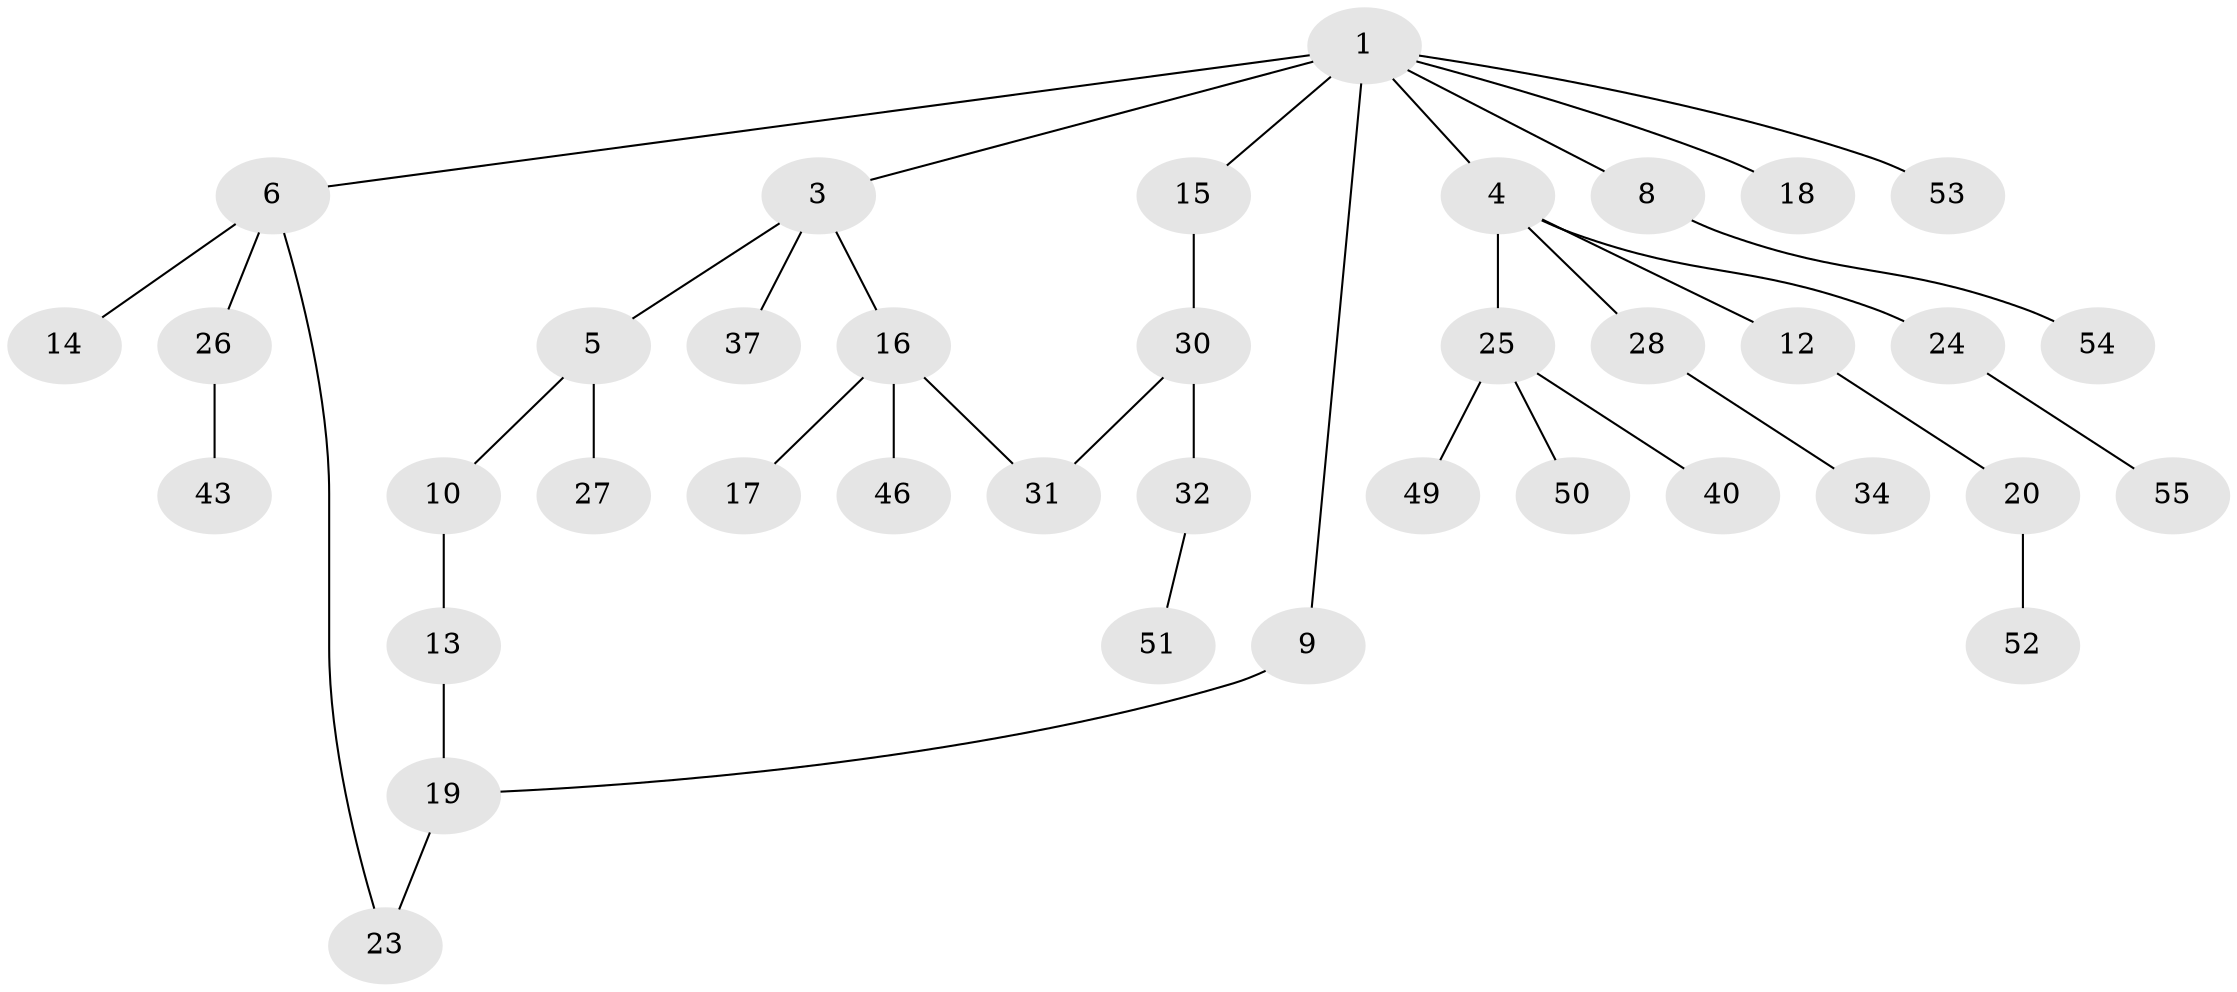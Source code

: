 // original degree distribution, {7: 0.017241379310344827, 3: 0.15517241379310345, 4: 0.1206896551724138, 2: 0.29310344827586204, 1: 0.41379310344827586}
// Generated by graph-tools (version 1.1) at 2025/41/03/06/25 10:41:27]
// undirected, 38 vertices, 40 edges
graph export_dot {
graph [start="1"]
  node [color=gray90,style=filled];
  1 [super="+2"];
  3 [super="+7"];
  4 [super="+22"];
  5 [super="+21"];
  6 [super="+11"];
  8;
  9;
  10;
  12 [super="+58"];
  13 [super="+35"];
  14 [super="+38"];
  15;
  16 [super="+36"];
  17 [super="+48"];
  18;
  19 [super="+47"];
  20 [super="+33"];
  23 [super="+42"];
  24 [super="+44"];
  25 [super="+29"];
  26 [super="+39"];
  27;
  28 [super="+41"];
  30 [super="+56"];
  31;
  32 [super="+57"];
  34;
  37;
  40 [super="+45"];
  43;
  46;
  49;
  50;
  51;
  52;
  53;
  54;
  55;
  1 -- 3;
  1 -- 4;
  1 -- 6;
  1 -- 15;
  1 -- 18;
  1 -- 53;
  1 -- 8;
  1 -- 9;
  3 -- 5;
  3 -- 16;
  3 -- 37;
  4 -- 12;
  4 -- 24;
  4 -- 25;
  4 -- 28;
  5 -- 10;
  5 -- 27;
  6 -- 14;
  6 -- 23;
  6 -- 26;
  8 -- 54;
  9 -- 19;
  10 -- 13;
  12 -- 20;
  13 -- 19;
  15 -- 30;
  16 -- 17;
  16 -- 31;
  16 -- 46;
  19 -- 23;
  20 -- 52;
  24 -- 55;
  25 -- 40;
  25 -- 50;
  25 -- 49;
  26 -- 43;
  28 -- 34;
  30 -- 31;
  30 -- 32;
  32 -- 51;
}
